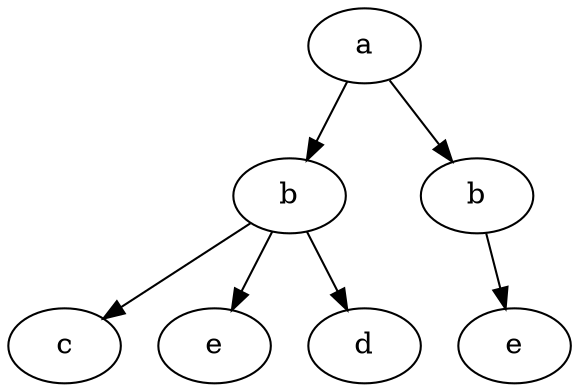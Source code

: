 digraph Tree {
	e2 [label="e"]
	b1 [label="b"]
	b2 [label="b"]
	a -> b1
	a -> b2
	b1 -> c
	e1 [label="e"]
	b1 -> e1
	b1 -> d
	b2 -> e2
}